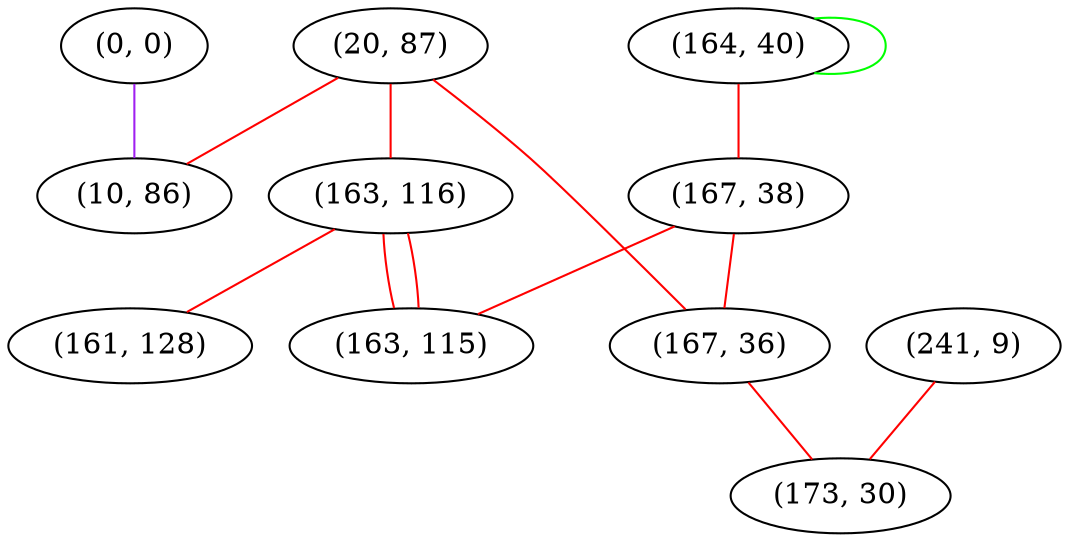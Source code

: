 graph "" {
"(20, 87)";
"(0, 0)";
"(241, 9)";
"(164, 40)";
"(167, 38)";
"(163, 116)";
"(167, 36)";
"(163, 115)";
"(173, 30)";
"(161, 128)";
"(10, 86)";
"(20, 87)" -- "(167, 36)"  [color=red, key=0, weight=1];
"(20, 87)" -- "(10, 86)"  [color=red, key=0, weight=1];
"(20, 87)" -- "(163, 116)"  [color=red, key=0, weight=1];
"(0, 0)" -- "(10, 86)"  [color=purple, key=0, weight=4];
"(241, 9)" -- "(173, 30)"  [color=red, key=0, weight=1];
"(164, 40)" -- "(167, 38)"  [color=red, key=0, weight=1];
"(164, 40)" -- "(164, 40)"  [color=green, key=0, weight=2];
"(167, 38)" -- "(167, 36)"  [color=red, key=0, weight=1];
"(167, 38)" -- "(163, 115)"  [color=red, key=0, weight=1];
"(163, 116)" -- "(161, 128)"  [color=red, key=0, weight=1];
"(163, 116)" -- "(163, 115)"  [color=red, key=0, weight=1];
"(163, 116)" -- "(163, 115)"  [color=red, key=1, weight=1];
"(167, 36)" -- "(173, 30)"  [color=red, key=0, weight=1];
}
